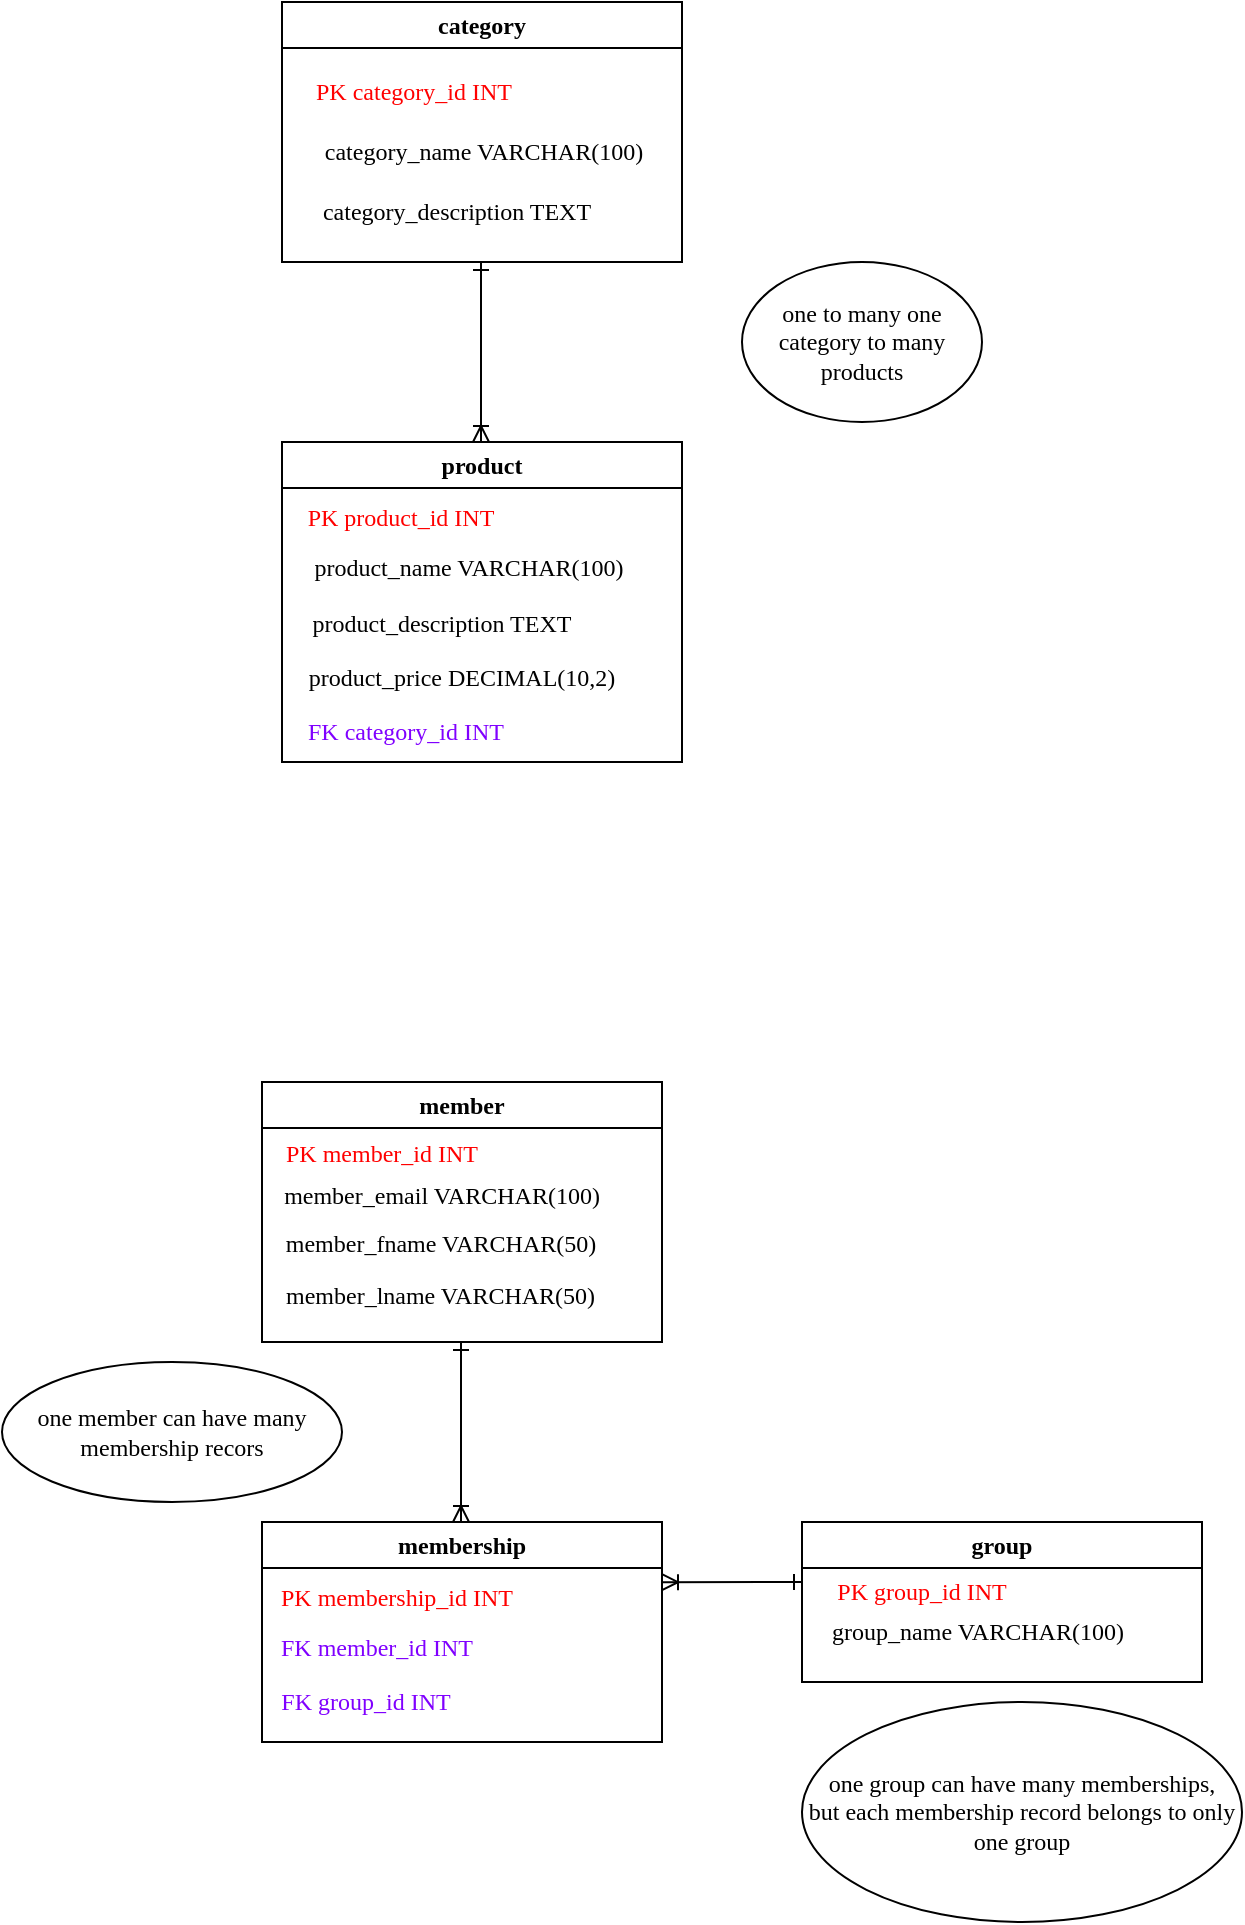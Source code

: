 <mxfile version="26.0.10">
  <diagram name="Page-1" id="obL4hFZaM3E6xVoYLtnW">
    <mxGraphModel dx="928" dy="472" grid="1" gridSize="10" guides="1" tooltips="1" connect="1" arrows="1" fold="1" page="1" pageScale="1" pageWidth="850" pageHeight="1100" math="0" shadow="0">
      <root>
        <mxCell id="0" />
        <mxCell id="1" parent="0" />
        <mxCell id="0tZQpIQ3l24dlbF9kDwZ-1" value="category" style="swimlane;whiteSpace=wrap;html=1;fontFamily=Times New Roman;" vertex="1" parent="1">
          <mxGeometry x="300" y="160" width="200" height="130" as="geometry" />
        </mxCell>
        <mxCell id="0tZQpIQ3l24dlbF9kDwZ-4" value="&lt;span style=&quot;color: light-dark(rgb(255, 0, 0), rgb(237, 237, 237));&quot;&gt;PK category_id INT&lt;/span&gt;" style="text;html=1;align=center;verticalAlign=middle;whiteSpace=wrap;rounded=0;fontFamily=Times New Roman;" vertex="1" parent="0tZQpIQ3l24dlbF9kDwZ-1">
          <mxGeometry x="-14" y="30" width="160" height="30" as="geometry" />
        </mxCell>
        <mxCell id="0tZQpIQ3l24dlbF9kDwZ-5" value="category_name VARCHAR(100)" style="text;html=1;align=center;verticalAlign=middle;whiteSpace=wrap;rounded=0;fontFamily=Times New Roman;" vertex="1" parent="0tZQpIQ3l24dlbF9kDwZ-1">
          <mxGeometry x="11" y="60" width="180" height="30" as="geometry" />
        </mxCell>
        <mxCell id="0tZQpIQ3l24dlbF9kDwZ-6" value="category_description TEXT" style="text;html=1;align=center;verticalAlign=middle;whiteSpace=wrap;rounded=0;fontFamily=Times New Roman;" vertex="1" parent="0tZQpIQ3l24dlbF9kDwZ-1">
          <mxGeometry x="7" y="90" width="161" height="30" as="geometry" />
        </mxCell>
        <mxCell id="0tZQpIQ3l24dlbF9kDwZ-2" value="product" style="swimlane;whiteSpace=wrap;html=1;fontFamily=Times New Roman;" vertex="1" parent="1">
          <mxGeometry x="300" y="380" width="200" height="160" as="geometry" />
        </mxCell>
        <mxCell id="0tZQpIQ3l24dlbF9kDwZ-8" value="&lt;span style=&quot;color: light-dark(rgb(255, 0, 0), rgb(237, 237, 237));&quot;&gt;PK product_id INT&lt;/span&gt;" style="text;html=1;align=center;verticalAlign=middle;whiteSpace=wrap;rounded=0;fontFamily=Times New Roman;" vertex="1" parent="0tZQpIQ3l24dlbF9kDwZ-2">
          <mxGeometry x="-10" y="23" width="139" height="30" as="geometry" />
        </mxCell>
        <mxCell id="0tZQpIQ3l24dlbF9kDwZ-9" value="product_name VARCHAR(100)" style="text;html=1;align=center;verticalAlign=middle;whiteSpace=wrap;rounded=0;fontFamily=Times New Roman;" vertex="1" parent="0tZQpIQ3l24dlbF9kDwZ-2">
          <mxGeometry x="-40" y="48" width="267" height="30" as="geometry" />
        </mxCell>
        <mxCell id="0tZQpIQ3l24dlbF9kDwZ-10" value="product_description TEXT" style="text;html=1;align=center;verticalAlign=middle;whiteSpace=wrap;rounded=0;fontFamily=Times New Roman;" vertex="1" parent="0tZQpIQ3l24dlbF9kDwZ-2">
          <mxGeometry x="5" y="76" width="150" height="30" as="geometry" />
        </mxCell>
        <mxCell id="0tZQpIQ3l24dlbF9kDwZ-11" value="product_price DECIMAL(10,2)" style="text;html=1;align=center;verticalAlign=middle;whiteSpace=wrap;rounded=0;fontFamily=Times New Roman;" vertex="1" parent="0tZQpIQ3l24dlbF9kDwZ-2">
          <mxGeometry y="103" width="180" height="30" as="geometry" />
        </mxCell>
        <mxCell id="0tZQpIQ3l24dlbF9kDwZ-12" value="&lt;span style=&quot;color: light-dark(rgb(128, 0, 255), rgb(237, 237, 237));&quot;&gt;FK category_id INT&lt;/span&gt;" style="text;html=1;align=center;verticalAlign=middle;whiteSpace=wrap;rounded=0;fontFamily=Times New Roman;" vertex="1" parent="0tZQpIQ3l24dlbF9kDwZ-2">
          <mxGeometry x="-13" y="130" width="150" height="30" as="geometry" />
        </mxCell>
        <mxCell id="0tZQpIQ3l24dlbF9kDwZ-3" value="" style="endArrow=ERoneToMany;html=1;rounded=0;startArrow=ERone;startFill=0;endFill=0;fontFamily=Times New Roman;" edge="1" parent="1">
          <mxGeometry width="50" height="50" relative="1" as="geometry">
            <mxPoint x="399.5" y="290" as="sourcePoint" />
            <mxPoint x="399.5" y="380" as="targetPoint" />
          </mxGeometry>
        </mxCell>
        <mxCell id="0tZQpIQ3l24dlbF9kDwZ-7" value="one to many one category to many products" style="ellipse;whiteSpace=wrap;html=1;fontFamily=Times New Roman;" vertex="1" parent="1">
          <mxGeometry x="530" y="290" width="120" height="80" as="geometry" />
        </mxCell>
        <mxCell id="0tZQpIQ3l24dlbF9kDwZ-13" value="&lt;font&gt;member&lt;/font&gt;" style="swimlane;whiteSpace=wrap;html=1;startSize=23;fontFamily=Times New Roman;" vertex="1" parent="1">
          <mxGeometry x="290" y="700" width="200" height="130" as="geometry" />
        </mxCell>
        <mxCell id="0tZQpIQ3l24dlbF9kDwZ-15" value="&lt;font&gt;member_email VARCHAR(100)&lt;/font&gt;" style="text;html=1;align=center;verticalAlign=middle;whiteSpace=wrap;rounded=0;fontFamily=Times New Roman;" vertex="1" parent="0tZQpIQ3l24dlbF9kDwZ-13">
          <mxGeometry y="42" width="180" height="30" as="geometry" />
        </mxCell>
        <mxCell id="0tZQpIQ3l24dlbF9kDwZ-16" value="&lt;font&gt;member_fname&lt;/font&gt; VARCHAR(50)" style="text;html=1;align=center;verticalAlign=middle;whiteSpace=wrap;rounded=0;fontFamily=Times New Roman;" vertex="1" parent="0tZQpIQ3l24dlbF9kDwZ-13">
          <mxGeometry x="9" y="66" width="161" height="30" as="geometry" />
        </mxCell>
        <mxCell id="0tZQpIQ3l24dlbF9kDwZ-33" value="&lt;font face=&quot;Times New Roman&quot;&gt;member_lname VARCHAR(50)&lt;/font&gt;" style="text;whiteSpace=wrap;html=1;" vertex="1" parent="0tZQpIQ3l24dlbF9kDwZ-13">
          <mxGeometry x="10" y="93" width="200" height="40" as="geometry" />
        </mxCell>
        <mxCell id="0tZQpIQ3l24dlbF9kDwZ-17" value="&lt;font face=&quot;Times New Roman&quot;&gt;membership&lt;/font&gt;" style="swimlane;whiteSpace=wrap;html=1;" vertex="1" parent="1">
          <mxGeometry x="290" y="920" width="200" height="110" as="geometry" />
        </mxCell>
        <mxCell id="0tZQpIQ3l24dlbF9kDwZ-18" value="&lt;span style=&quot;color: light-dark(rgb(255, 0, 0), rgb(237, 237, 237));&quot;&gt;PK membership_id INT&lt;/span&gt;" style="text;html=1;align=center;verticalAlign=middle;whiteSpace=wrap;rounded=0;fontFamily=Times New Roman;" vertex="1" parent="0tZQpIQ3l24dlbF9kDwZ-17">
          <mxGeometry x="-2" y="23" width="139" height="30" as="geometry" />
        </mxCell>
        <mxCell id="0tZQpIQ3l24dlbF9kDwZ-19" value="&lt;span style=&quot;color: light-dark(rgb(128, 0, 255), rgb(237, 237, 237));&quot;&gt;FK member_id INT &lt;/span&gt;" style="text;html=1;align=center;verticalAlign=middle;whiteSpace=wrap;rounded=0;fontFamily=Times New Roman;" vertex="1" parent="0tZQpIQ3l24dlbF9kDwZ-17">
          <mxGeometry x="-76" y="48" width="267" height="30" as="geometry" />
        </mxCell>
        <mxCell id="0tZQpIQ3l24dlbF9kDwZ-20" value="&lt;span style=&quot;color: light-dark(rgb(128, 0, 255), rgb(237, 237, 237));&quot;&gt;FK group_id INT&lt;/span&gt;" style="text;html=1;align=center;verticalAlign=middle;whiteSpace=wrap;rounded=0;fontFamily=Times New Roman;" vertex="1" parent="0tZQpIQ3l24dlbF9kDwZ-17">
          <mxGeometry x="-23" y="75" width="150" height="30" as="geometry" />
        </mxCell>
        <mxCell id="0tZQpIQ3l24dlbF9kDwZ-23" value="" style="endArrow=ERoneToMany;html=1;rounded=0;startArrow=ERone;startFill=0;endFill=0;fontFamily=Times New Roman;" edge="1" parent="1">
          <mxGeometry width="50" height="50" relative="1" as="geometry">
            <mxPoint x="389.5" y="830" as="sourcePoint" />
            <mxPoint x="389.5" y="920" as="targetPoint" />
          </mxGeometry>
        </mxCell>
        <mxCell id="0tZQpIQ3l24dlbF9kDwZ-24" value="&lt;div&gt;&lt;font face=&quot;Times New Roman&quot;&gt;one group can have many memberships,&lt;/font&gt;&lt;/div&gt;&lt;div&gt;&lt;font face=&quot;Times New Roman&quot;&gt;but each membership record belongs to only one group&lt;/font&gt;&lt;/div&gt;" style="ellipse;whiteSpace=wrap;html=1;" vertex="1" parent="1">
          <mxGeometry x="560" y="1010" width="220" height="110" as="geometry" />
        </mxCell>
        <mxCell id="0tZQpIQ3l24dlbF9kDwZ-25" value="group" style="swimlane;whiteSpace=wrap;html=1;fontFamily=Times New Roman;" vertex="1" parent="1">
          <mxGeometry x="560" y="920" width="200" height="80" as="geometry" />
        </mxCell>
        <mxCell id="0tZQpIQ3l24dlbF9kDwZ-26" value="&lt;span style=&quot;color: light-dark(rgb(255, 0, 0), rgb(237, 237, 237));&quot;&gt;PK group_id INT&lt;/span&gt;" style="text;html=1;align=center;verticalAlign=middle;whiteSpace=wrap;rounded=0;fontFamily=Times New Roman;" vertex="1" parent="0tZQpIQ3l24dlbF9kDwZ-25">
          <mxGeometry x="-20" y="20" width="160" height="30" as="geometry" />
        </mxCell>
        <mxCell id="0tZQpIQ3l24dlbF9kDwZ-27" value="group_name VARCHAR(100)" style="text;html=1;align=center;verticalAlign=middle;whiteSpace=wrap;rounded=0;fontFamily=Times New Roman;" vertex="1" parent="0tZQpIQ3l24dlbF9kDwZ-25">
          <mxGeometry x="-2.5" y="40" width="180" height="30" as="geometry" />
        </mxCell>
        <mxCell id="0tZQpIQ3l24dlbF9kDwZ-30" value="" style="endArrow=ERoneToMany;html=1;rounded=0;startArrow=ERone;startFill=0;endFill=0;entryX=0.985;entryY=0.063;entryDx=0;entryDy=0;entryPerimeter=0;fontFamily=Times New Roman;" edge="1" parent="1">
          <mxGeometry width="50" height="50" relative="1" as="geometry">
            <mxPoint x="560" y="950" as="sourcePoint" />
            <mxPoint x="490" y="950.08" as="targetPoint" />
          </mxGeometry>
        </mxCell>
        <mxCell id="0tZQpIQ3l24dlbF9kDwZ-32" value="&lt;font face=&quot;Times New Roman&quot;&gt;one member can have many membership recors&lt;br&gt;&lt;/font&gt;" style="ellipse;whiteSpace=wrap;html=1;" vertex="1" parent="1">
          <mxGeometry x="160" y="840" width="170" height="70" as="geometry" />
        </mxCell>
        <mxCell id="0tZQpIQ3l24dlbF9kDwZ-14" value="&lt;font&gt;&lt;span style=&quot;color: light-dark(rgb(255, 0, 0), rgb(237, 237, 237));&quot;&gt;PK member_id INT&lt;/span&gt;&lt;/font&gt;" style="text;html=1;align=center;verticalAlign=middle;whiteSpace=wrap;rounded=0;fontFamily=Times New Roman;" vertex="1" parent="1">
          <mxGeometry x="270" y="721" width="160" height="30" as="geometry" />
        </mxCell>
      </root>
    </mxGraphModel>
  </diagram>
</mxfile>
